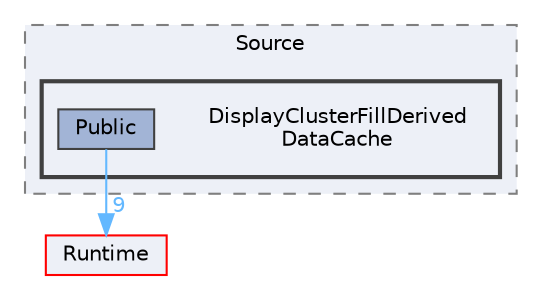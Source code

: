 digraph "DisplayClusterFillDerivedDataCache"
{
 // INTERACTIVE_SVG=YES
 // LATEX_PDF_SIZE
  bgcolor="transparent";
  edge [fontname=Helvetica,fontsize=10,labelfontname=Helvetica,labelfontsize=10];
  node [fontname=Helvetica,fontsize=10,shape=box,height=0.2,width=0.4];
  compound=true
  subgraph clusterdir_acbfb3df7bc9decc780320b5cf3ee935 {
    graph [ bgcolor="#edf0f7", pencolor="grey50", label="Source", fontname=Helvetica,fontsize=10 style="filled,dashed", URL="dir_acbfb3df7bc9decc780320b5cf3ee935.html",tooltip=""]
  subgraph clusterdir_eb5916cb825b03510c8245e7ef7a234c {
    graph [ bgcolor="#edf0f7", pencolor="grey25", label="", fontname=Helvetica,fontsize=10 style="filled,bold", URL="dir_eb5916cb825b03510c8245e7ef7a234c.html",tooltip=""]
    dir_eb5916cb825b03510c8245e7ef7a234c [shape=plaintext, label="DisplayClusterFillDerived\lDataCache"];
  dir_e10460acbd76da2892eab3ec11829f0a [label="Public", fillcolor="#a2b4d6", color="grey25", style="filled", URL="dir_e10460acbd76da2892eab3ec11829f0a.html",tooltip=""];
  }
  }
  dir_7536b172fbd480bfd146a1b1acd6856b [label="Runtime", fillcolor="#edf0f7", color="red", style="filled", URL="dir_7536b172fbd480bfd146a1b1acd6856b.html",tooltip=""];
  dir_e10460acbd76da2892eab3ec11829f0a->dir_7536b172fbd480bfd146a1b1acd6856b [headlabel="9", labeldistance=1.5 headhref="dir_000886_000984.html" href="dir_000886_000984.html" color="steelblue1" fontcolor="steelblue1"];
}
